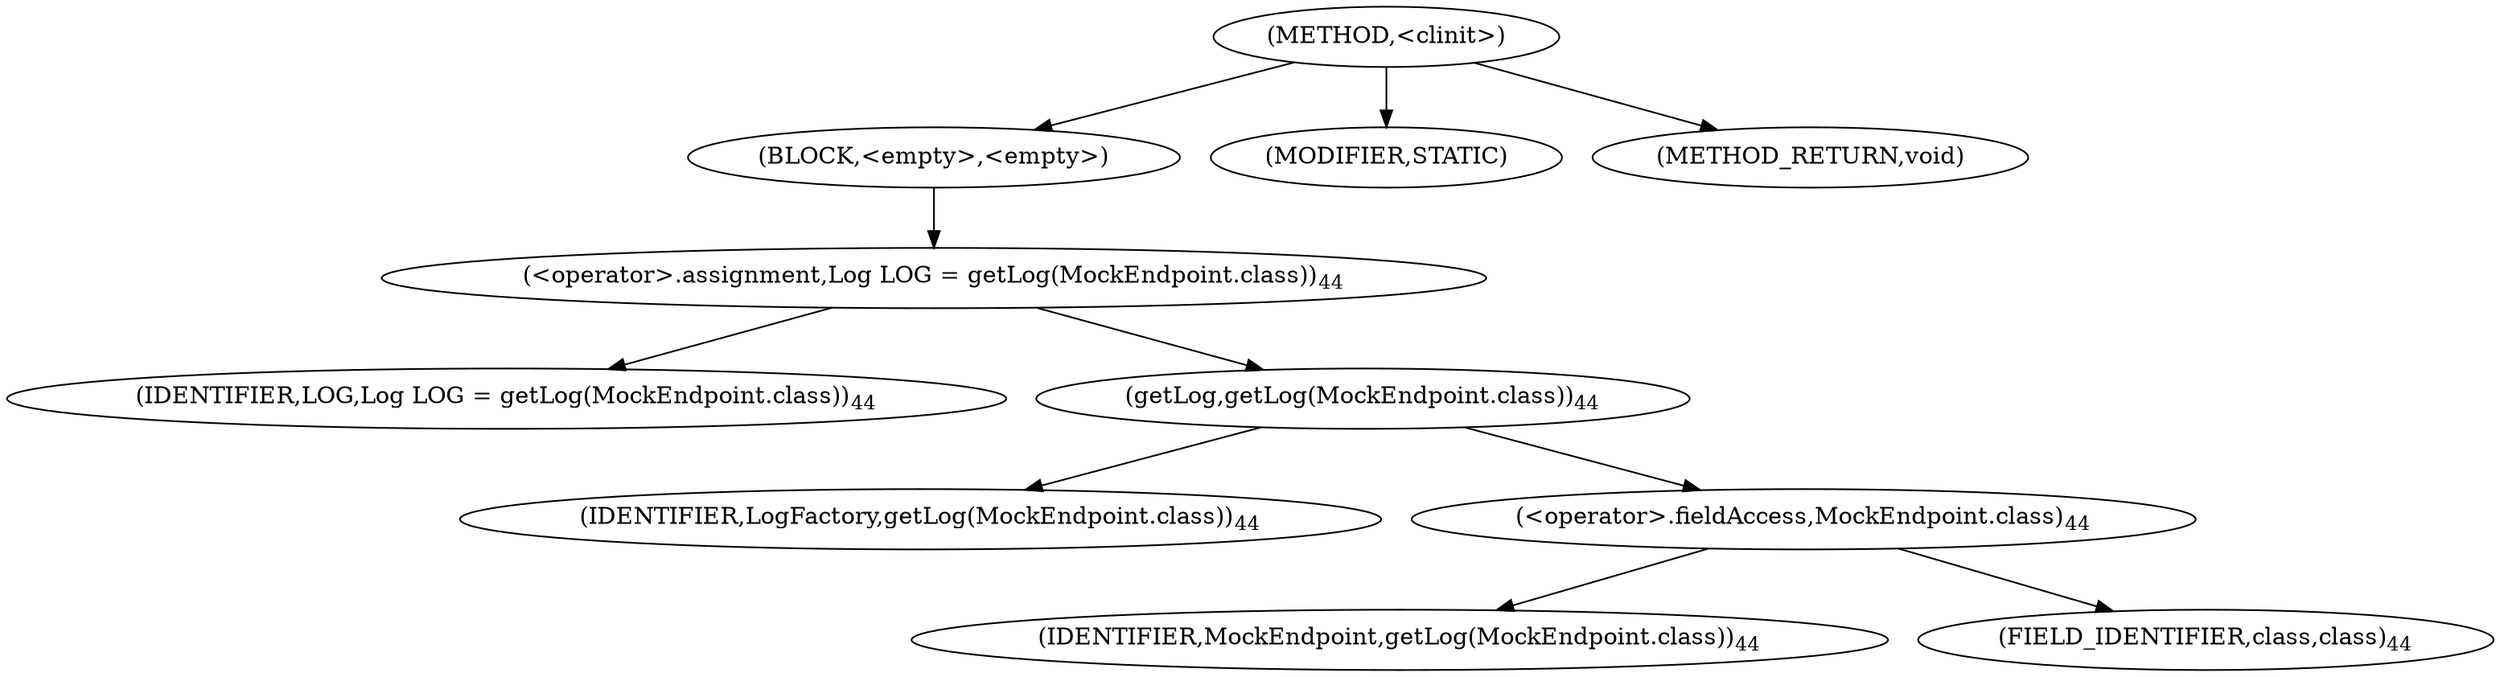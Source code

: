 digraph "&lt;clinit&gt;" {  
"1542" [label = <(METHOD,&lt;clinit&gt;)> ]
"1543" [label = <(BLOCK,&lt;empty&gt;,&lt;empty&gt;)> ]
"1544" [label = <(&lt;operator&gt;.assignment,Log LOG = getLog(MockEndpoint.class))<SUB>44</SUB>> ]
"1545" [label = <(IDENTIFIER,LOG,Log LOG = getLog(MockEndpoint.class))<SUB>44</SUB>> ]
"1546" [label = <(getLog,getLog(MockEndpoint.class))<SUB>44</SUB>> ]
"1547" [label = <(IDENTIFIER,LogFactory,getLog(MockEndpoint.class))<SUB>44</SUB>> ]
"1548" [label = <(&lt;operator&gt;.fieldAccess,MockEndpoint.class)<SUB>44</SUB>> ]
"1549" [label = <(IDENTIFIER,MockEndpoint,getLog(MockEndpoint.class))<SUB>44</SUB>> ]
"1550" [label = <(FIELD_IDENTIFIER,class,class)<SUB>44</SUB>> ]
"1551" [label = <(MODIFIER,STATIC)> ]
"1552" [label = <(METHOD_RETURN,void)> ]
  "1542" -> "1543" 
  "1542" -> "1551" 
  "1542" -> "1552" 
  "1543" -> "1544" 
  "1544" -> "1545" 
  "1544" -> "1546" 
  "1546" -> "1547" 
  "1546" -> "1548" 
  "1548" -> "1549" 
  "1548" -> "1550" 
}
